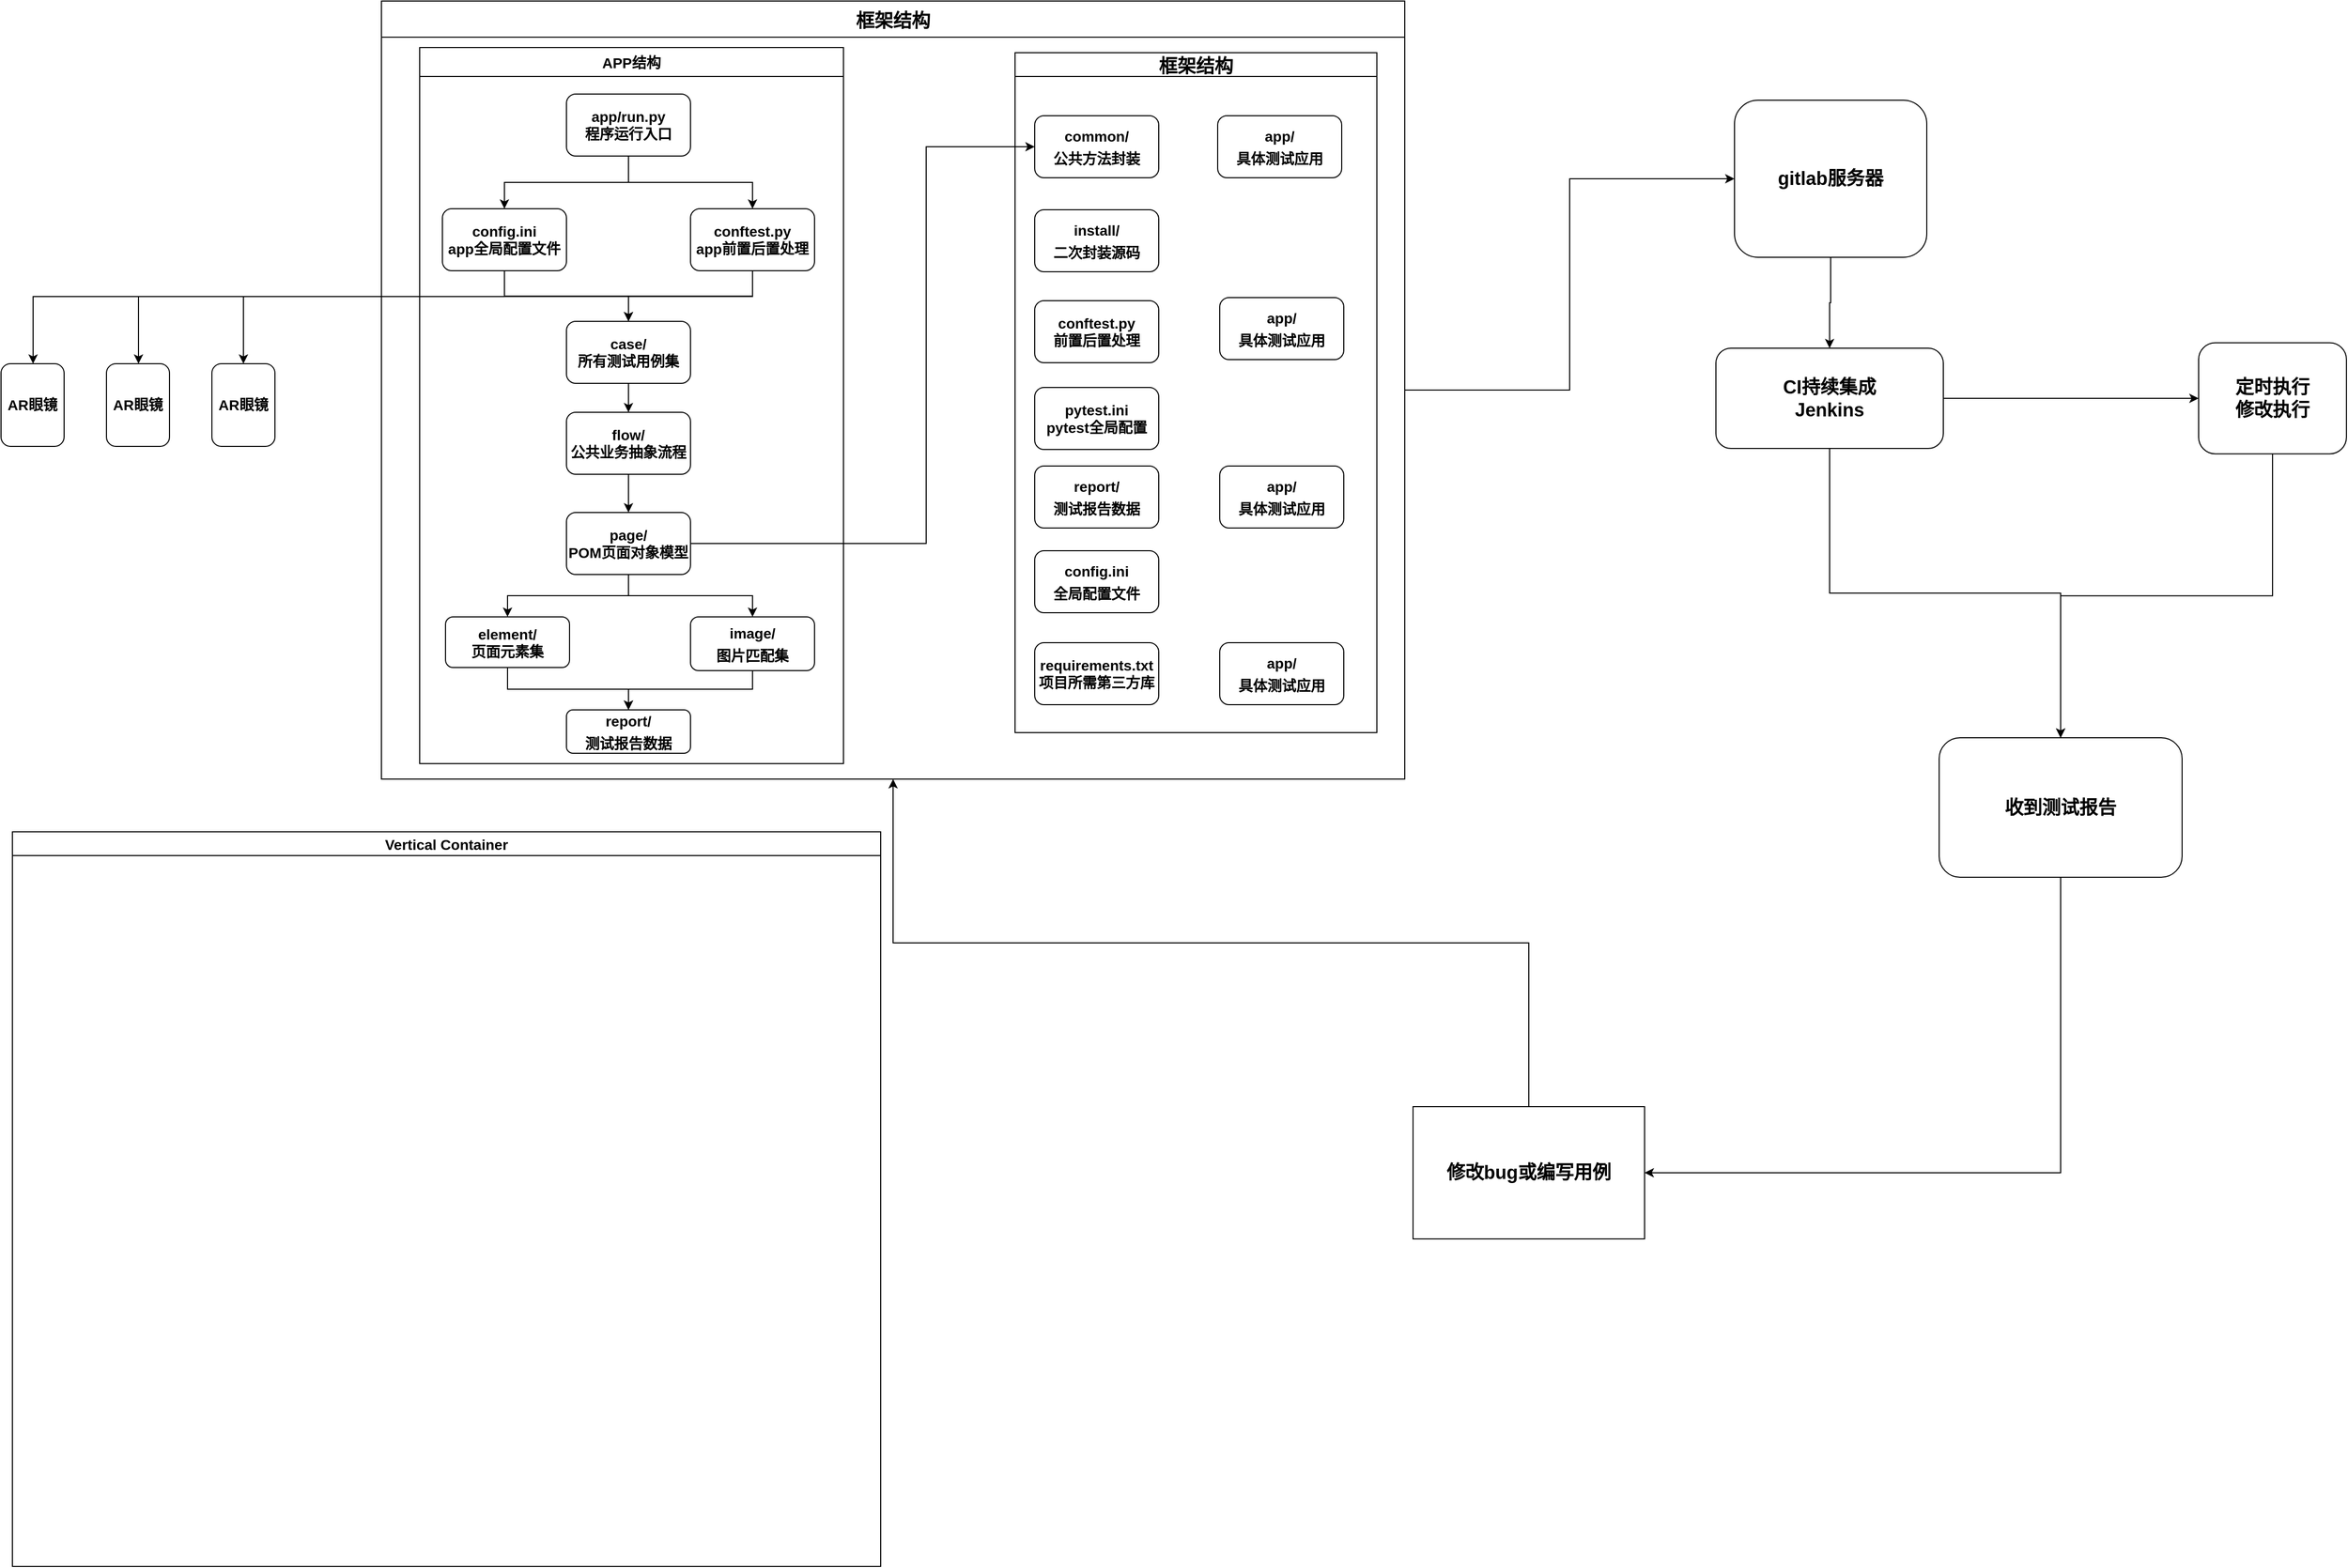 <mxfile version="17.4.6" type="github">
  <diagram id="C5RBs43oDa-KdzZeNtuy" name="Page-1">
    <mxGraphModel dx="3693" dy="1769" grid="0" gridSize="10" guides="1" tooltips="1" connect="1" arrows="1" fold="1" page="1" pageScale="1" pageWidth="1169" pageHeight="1654" math="0" shadow="0">
      <root>
        <mxCell id="WIyWlLk6GJQsqaUBKTNV-0" />
        <mxCell id="WIyWlLk6GJQsqaUBKTNV-1" parent="WIyWlLk6GJQsqaUBKTNV-0" />
        <mxCell id="KldV-UdYdAW6FQme_F-Q-122" style="edgeStyle=orthogonalEdgeStyle;rounded=0;orthogonalLoop=1;jettySize=auto;html=1;exitX=1;exitY=0.5;exitDx=0;exitDy=0;entryX=0;entryY=0.5;entryDx=0;entryDy=0;fontSize=18;" parent="WIyWlLk6GJQsqaUBKTNV-1" source="KldV-UdYdAW6FQme_F-Q-83" target="KldV-UdYdAW6FQme_F-Q-121" edge="1">
          <mxGeometry relative="1" as="geometry" />
        </mxCell>
        <mxCell id="KldV-UdYdAW6FQme_F-Q-83" value="框架结构" style="swimlane;fontSize=18;startSize=35;" parent="WIyWlLk6GJQsqaUBKTNV-1" vertex="1">
          <mxGeometry x="419" y="35" width="990" height="753" as="geometry">
            <mxRectangle x="172" y="885" width="146" height="23" as="alternateBounds" />
          </mxGeometry>
        </mxCell>
        <mxCell id="KldV-UdYdAW6FQme_F-Q-85" value="框架结构" style="swimlane;fontSize=18;" parent="KldV-UdYdAW6FQme_F-Q-83" vertex="1">
          <mxGeometry x="613" y="50" width="350" height="658" as="geometry">
            <mxRectangle x="840" y="181" width="99" height="26" as="alternateBounds" />
          </mxGeometry>
        </mxCell>
        <mxCell id="KldV-UdYdAW6FQme_F-Q-86" value="&lt;font style=&quot;font-size: 14px&quot;&gt;&lt;b&gt;common/&lt;br&gt;公共方法封装&lt;/b&gt;&lt;/font&gt;" style="rounded=1;whiteSpace=wrap;html=1;fontSize=18;" parent="KldV-UdYdAW6FQme_F-Q-85" vertex="1">
          <mxGeometry x="19" y="61" width="120" height="60" as="geometry" />
        </mxCell>
        <mxCell id="KldV-UdYdAW6FQme_F-Q-87" value="&lt;b&gt;&lt;font style=&quot;font-size: 14px&quot;&gt;install/&lt;br&gt;二次封装源码&lt;/font&gt;&lt;/b&gt;" style="rounded=1;whiteSpace=wrap;html=1;fontSize=18;" parent="KldV-UdYdAW6FQme_F-Q-85" vertex="1">
          <mxGeometry x="19" y="152" width="120" height="60" as="geometry" />
        </mxCell>
        <mxCell id="KldV-UdYdAW6FQme_F-Q-88" value="&lt;b&gt;&lt;font style=&quot;font-size: 14px&quot;&gt;report/&lt;br&gt;测试报告数据&lt;/font&gt;&lt;/b&gt;" style="rounded=1;whiteSpace=wrap;html=1;fontSize=18;" parent="KldV-UdYdAW6FQme_F-Q-85" vertex="1">
          <mxGeometry x="19" y="400" width="120" height="60" as="geometry" />
        </mxCell>
        <mxCell id="KldV-UdYdAW6FQme_F-Q-89" value="&lt;font style=&quot;font-size: 14px&quot;&gt;&lt;b&gt;app/&lt;br&gt;具体测试应用&lt;/b&gt;&lt;/font&gt;" style="rounded=1;whiteSpace=wrap;html=1;fontSize=18;" parent="KldV-UdYdAW6FQme_F-Q-85" vertex="1">
          <mxGeometry x="198" y="237" width="120" height="60" as="geometry" />
        </mxCell>
        <mxCell id="KldV-UdYdAW6FQme_F-Q-90" value="&lt;font style=&quot;font-size: 14px&quot;&gt;&lt;b&gt;config.ini&lt;br&gt;全局配置文件&lt;/b&gt;&lt;/font&gt;" style="rounded=1;whiteSpace=wrap;html=1;fontSize=18;" parent="KldV-UdYdAW6FQme_F-Q-85" vertex="1">
          <mxGeometry x="19" y="482" width="120" height="60" as="geometry" />
        </mxCell>
        <mxCell id="KldV-UdYdAW6FQme_F-Q-91" value="&lt;b&gt;&lt;font style=&quot;font-size: 14px&quot;&gt;conftest.py&lt;br&gt;前置后置处理&lt;/font&gt;&lt;/b&gt;" style="whiteSpace=wrap;html=1;rounded=1;" parent="KldV-UdYdAW6FQme_F-Q-85" vertex="1">
          <mxGeometry x="19" y="240" width="120" height="60" as="geometry" />
        </mxCell>
        <mxCell id="KldV-UdYdAW6FQme_F-Q-92" value="&lt;b&gt;&lt;font style=&quot;font-size: 14px&quot;&gt;pytest.ini&lt;br&gt;pytest全局配置&lt;/font&gt;&lt;/b&gt;" style="whiteSpace=wrap;html=1;rounded=1;" parent="KldV-UdYdAW6FQme_F-Q-85" vertex="1">
          <mxGeometry x="19" y="324" width="120" height="60" as="geometry" />
        </mxCell>
        <mxCell id="KldV-UdYdAW6FQme_F-Q-93" value="&lt;b&gt;&lt;font style=&quot;font-size: 14px&quot;&gt;requirements.txt&lt;br&gt;项目所需第三方库&lt;/font&gt;&lt;/b&gt;" style="whiteSpace=wrap;html=1;rounded=1;" parent="KldV-UdYdAW6FQme_F-Q-85" vertex="1">
          <mxGeometry x="19" y="571" width="120" height="60" as="geometry" />
        </mxCell>
        <mxCell id="KldV-UdYdAW6FQme_F-Q-94" value="&lt;font style=&quot;font-size: 14px&quot;&gt;&lt;b&gt;app/&lt;br&gt;具体测试应用&lt;/b&gt;&lt;/font&gt;" style="rounded=1;whiteSpace=wrap;html=1;fontSize=18;" parent="KldV-UdYdAW6FQme_F-Q-85" vertex="1">
          <mxGeometry x="196" y="61" width="120" height="60" as="geometry" />
        </mxCell>
        <mxCell id="KldV-UdYdAW6FQme_F-Q-95" value="&lt;font style=&quot;font-size: 14px&quot;&gt;&lt;b&gt;app/&lt;br&gt;具体测试应用&lt;/b&gt;&lt;/font&gt;" style="rounded=1;whiteSpace=wrap;html=1;fontSize=18;" parent="KldV-UdYdAW6FQme_F-Q-85" vertex="1">
          <mxGeometry x="198" y="571" width="120" height="60" as="geometry" />
        </mxCell>
        <mxCell id="KldV-UdYdAW6FQme_F-Q-96" value="&lt;font style=&quot;font-size: 14px&quot;&gt;&lt;b&gt;app/&lt;br&gt;具体测试应用&lt;/b&gt;&lt;/font&gt;" style="rounded=1;whiteSpace=wrap;html=1;fontSize=18;" parent="KldV-UdYdAW6FQme_F-Q-85" vertex="1">
          <mxGeometry x="198" y="400" width="120" height="60" as="geometry" />
        </mxCell>
        <mxCell id="KldV-UdYdAW6FQme_F-Q-97" value="APP结构" style="swimlane;fontSize=14;startSize=28;" parent="KldV-UdYdAW6FQme_F-Q-83" vertex="1">
          <mxGeometry x="37" y="45" width="410" height="693" as="geometry">
            <mxRectangle x="356" y="832" width="146" height="23" as="alternateBounds" />
          </mxGeometry>
        </mxCell>
        <mxCell id="KldV-UdYdAW6FQme_F-Q-98" value="&lt;font style=&quot;font-size: 14px&quot;&gt;&lt;b&gt;app/run.py&lt;br&gt;程序运行入口&lt;/b&gt;&lt;/font&gt;" style="rounded=1;whiteSpace=wrap;html=1;" parent="KldV-UdYdAW6FQme_F-Q-97" vertex="1">
          <mxGeometry x="142" y="45" width="120" height="60" as="geometry" />
        </mxCell>
        <mxCell id="KldV-UdYdAW6FQme_F-Q-99" value="" style="edgeStyle=orthogonalEdgeStyle;rounded=0;orthogonalLoop=1;jettySize=auto;html=1;fontSize=14;" parent="KldV-UdYdAW6FQme_F-Q-97" source="KldV-UdYdAW6FQme_F-Q-100" target="KldV-UdYdAW6FQme_F-Q-111" edge="1">
          <mxGeometry relative="1" as="geometry" />
        </mxCell>
        <mxCell id="KldV-UdYdAW6FQme_F-Q-100" value="&lt;font style=&quot;font-size: 14px&quot;&gt;&lt;b&gt;case/&lt;br&gt;所有测试用例集&lt;/b&gt;&lt;/font&gt;" style="whiteSpace=wrap;html=1;rounded=1;" parent="KldV-UdYdAW6FQme_F-Q-97" vertex="1">
          <mxGeometry x="142" y="265" width="120" height="60" as="geometry" />
        </mxCell>
        <mxCell id="KldV-UdYdAW6FQme_F-Q-101" style="edgeStyle=orthogonalEdgeStyle;rounded=0;orthogonalLoop=1;jettySize=auto;html=1;exitX=0.5;exitY=1;exitDx=0;exitDy=0;entryX=0.5;entryY=0;entryDx=0;entryDy=0;fontSize=14;" parent="KldV-UdYdAW6FQme_F-Q-97" source="KldV-UdYdAW6FQme_F-Q-103" target="KldV-UdYdAW6FQme_F-Q-112" edge="1">
          <mxGeometry relative="1" as="geometry" />
        </mxCell>
        <mxCell id="KldV-UdYdAW6FQme_F-Q-102" style="edgeStyle=orthogonalEdgeStyle;rounded=0;orthogonalLoop=1;jettySize=auto;html=1;exitX=0.5;exitY=1;exitDx=0;exitDy=0;fontSize=14;" parent="KldV-UdYdAW6FQme_F-Q-97" source="KldV-UdYdAW6FQme_F-Q-103" target="KldV-UdYdAW6FQme_F-Q-113" edge="1">
          <mxGeometry relative="1" as="geometry" />
        </mxCell>
        <mxCell id="KldV-UdYdAW6FQme_F-Q-103" value="&lt;font style=&quot;font-size: 14px&quot;&gt;&lt;b&gt;page/&lt;br&gt;POM页面对象模型&lt;/b&gt;&lt;/font&gt;" style="whiteSpace=wrap;html=1;rounded=1;" parent="KldV-UdYdAW6FQme_F-Q-97" vertex="1">
          <mxGeometry x="142" y="450" width="120" height="60" as="geometry" />
        </mxCell>
        <mxCell id="KldV-UdYdAW6FQme_F-Q-104" style="edgeStyle=orthogonalEdgeStyle;rounded=0;orthogonalLoop=1;jettySize=auto;html=1;exitX=0.5;exitY=1;exitDx=0;exitDy=0;fontSize=18;" parent="KldV-UdYdAW6FQme_F-Q-97" source="KldV-UdYdAW6FQme_F-Q-105" target="KldV-UdYdAW6FQme_F-Q-100" edge="1">
          <mxGeometry relative="1" as="geometry" />
        </mxCell>
        <mxCell id="KldV-UdYdAW6FQme_F-Q-105" value="&lt;font style=&quot;font-size: 14px&quot;&gt;&lt;b&gt;config.ini&lt;br&gt;app全局配置文件&lt;/b&gt;&lt;/font&gt;" style="whiteSpace=wrap;html=1;rounded=1;" parent="KldV-UdYdAW6FQme_F-Q-97" vertex="1">
          <mxGeometry x="22" y="156" width="120" height="60" as="geometry" />
        </mxCell>
        <mxCell id="KldV-UdYdAW6FQme_F-Q-106" value="" style="edgeStyle=orthogonalEdgeStyle;rounded=0;orthogonalLoop=1;jettySize=auto;html=1;fontSize=18;" parent="KldV-UdYdAW6FQme_F-Q-97" source="KldV-UdYdAW6FQme_F-Q-98" target="KldV-UdYdAW6FQme_F-Q-105" edge="1">
          <mxGeometry relative="1" as="geometry" />
        </mxCell>
        <mxCell id="KldV-UdYdAW6FQme_F-Q-107" style="edgeStyle=orthogonalEdgeStyle;rounded=0;orthogonalLoop=1;jettySize=auto;html=1;exitX=0.5;exitY=1;exitDx=0;exitDy=0;fontSize=18;" parent="KldV-UdYdAW6FQme_F-Q-97" source="KldV-UdYdAW6FQme_F-Q-108" target="KldV-UdYdAW6FQme_F-Q-100" edge="1">
          <mxGeometry relative="1" as="geometry" />
        </mxCell>
        <mxCell id="KldV-UdYdAW6FQme_F-Q-108" value="&lt;font style=&quot;font-size: 14px&quot;&gt;&lt;b&gt;conftest.py&lt;br&gt;app前置后置处理&lt;/b&gt;&lt;/font&gt;" style="whiteSpace=wrap;html=1;rounded=1;" parent="KldV-UdYdAW6FQme_F-Q-97" vertex="1">
          <mxGeometry x="262" y="156" width="120" height="60" as="geometry" />
        </mxCell>
        <mxCell id="KldV-UdYdAW6FQme_F-Q-109" style="edgeStyle=orthogonalEdgeStyle;rounded=0;orthogonalLoop=1;jettySize=auto;html=1;exitX=0.5;exitY=1;exitDx=0;exitDy=0;fontSize=18;" parent="KldV-UdYdAW6FQme_F-Q-97" source="KldV-UdYdAW6FQme_F-Q-98" target="KldV-UdYdAW6FQme_F-Q-108" edge="1">
          <mxGeometry relative="1" as="geometry" />
        </mxCell>
        <mxCell id="KldV-UdYdAW6FQme_F-Q-110" value="" style="edgeStyle=orthogonalEdgeStyle;rounded=0;orthogonalLoop=1;jettySize=auto;html=1;fontSize=14;" parent="KldV-UdYdAW6FQme_F-Q-97" source="KldV-UdYdAW6FQme_F-Q-111" target="KldV-UdYdAW6FQme_F-Q-103" edge="1">
          <mxGeometry relative="1" as="geometry" />
        </mxCell>
        <mxCell id="KldV-UdYdAW6FQme_F-Q-111" value="&lt;font style=&quot;font-size: 14px&quot;&gt;&lt;b&gt;flow/&lt;br&gt;公共业务抽象流程&lt;/b&gt;&lt;/font&gt;" style="whiteSpace=wrap;html=1;rounded=1;" parent="KldV-UdYdAW6FQme_F-Q-97" vertex="1">
          <mxGeometry x="142" y="353" width="120" height="60" as="geometry" />
        </mxCell>
        <mxCell id="VRRvfAbfFZYEZ9n-gOxl-17" style="edgeStyle=orthogonalEdgeStyle;rounded=0;orthogonalLoop=1;jettySize=auto;html=1;exitX=0.5;exitY=1;exitDx=0;exitDy=0;fontSize=14;" edge="1" parent="KldV-UdYdAW6FQme_F-Q-97" source="KldV-UdYdAW6FQme_F-Q-112" target="VRRvfAbfFZYEZ9n-gOxl-13">
          <mxGeometry relative="1" as="geometry">
            <Array as="points">
              <mxPoint x="85" y="621" />
              <mxPoint x="202" y="621" />
            </Array>
          </mxGeometry>
        </mxCell>
        <mxCell id="KldV-UdYdAW6FQme_F-Q-112" value="&lt;font style=&quot;font-size: 14px&quot;&gt;&lt;b&gt;element/&lt;br&gt;页面元素集&lt;/b&gt;&lt;/font&gt;" style="whiteSpace=wrap;html=1;rounded=1;" parent="KldV-UdYdAW6FQme_F-Q-97" vertex="1">
          <mxGeometry x="25" y="551" width="120" height="49" as="geometry" />
        </mxCell>
        <mxCell id="VRRvfAbfFZYEZ9n-gOxl-15" style="edgeStyle=orthogonalEdgeStyle;rounded=0;orthogonalLoop=1;jettySize=auto;html=1;exitX=0.5;exitY=1;exitDx=0;exitDy=0;fontSize=14;" edge="1" parent="KldV-UdYdAW6FQme_F-Q-97" source="KldV-UdYdAW6FQme_F-Q-113" target="VRRvfAbfFZYEZ9n-gOxl-13">
          <mxGeometry relative="1" as="geometry">
            <Array as="points">
              <mxPoint x="322" y="621" />
              <mxPoint x="202" y="621" />
            </Array>
          </mxGeometry>
        </mxCell>
        <mxCell id="KldV-UdYdAW6FQme_F-Q-113" value="&lt;font style=&quot;font-size: 14px&quot;&gt;&lt;b&gt;image/&lt;br&gt;图片匹配集&lt;/b&gt;&lt;/font&gt;" style="rounded=1;whiteSpace=wrap;html=1;fontSize=18;" parent="KldV-UdYdAW6FQme_F-Q-97" vertex="1">
          <mxGeometry x="262" y="551" width="120" height="52" as="geometry" />
        </mxCell>
        <mxCell id="VRRvfAbfFZYEZ9n-gOxl-13" value="&lt;b&gt;&lt;font style=&quot;font-size: 14px&quot;&gt;report/&lt;br&gt;测试报告数据&lt;/font&gt;&lt;/b&gt;" style="rounded=1;whiteSpace=wrap;html=1;fontSize=18;" vertex="1" parent="KldV-UdYdAW6FQme_F-Q-97">
          <mxGeometry x="142" y="641" width="120" height="42" as="geometry" />
        </mxCell>
        <mxCell id="KldV-UdYdAW6FQme_F-Q-114" value="" style="endArrow=classic;html=1;rounded=0;fontSize=14;exitX=1;exitY=0.5;exitDx=0;exitDy=0;entryX=0;entryY=0.5;entryDx=0;entryDy=0;" parent="KldV-UdYdAW6FQme_F-Q-83" source="KldV-UdYdAW6FQme_F-Q-103" target="KldV-UdYdAW6FQme_F-Q-86" edge="1">
          <mxGeometry width="50" height="50" relative="1" as="geometry">
            <mxPoint x="574" y="917" as="sourcePoint" />
            <mxPoint x="561" y="59" as="targetPoint" />
            <Array as="points">
              <mxPoint x="527" y="525" />
              <mxPoint x="527" y="141" />
            </Array>
          </mxGeometry>
        </mxCell>
        <mxCell id="KldV-UdYdAW6FQme_F-Q-118" style="edgeStyle=orthogonalEdgeStyle;rounded=0;orthogonalLoop=1;jettySize=auto;html=1;exitX=0.5;exitY=0;exitDx=0;exitDy=0;entryX=0.5;entryY=1;entryDx=0;entryDy=0;fontSize=18;" parent="WIyWlLk6GJQsqaUBKTNV-1" source="KldV-UdYdAW6FQme_F-Q-117" target="KldV-UdYdAW6FQme_F-Q-83" edge="1">
          <mxGeometry relative="1" as="geometry" />
        </mxCell>
        <mxCell id="KldV-UdYdAW6FQme_F-Q-117" value="&lt;font style=&quot;font-size: 18px&quot;&gt;&lt;b&gt;修改bug或编写用例&lt;/b&gt;&lt;/font&gt;" style="rounded=0;whiteSpace=wrap;html=1;fontSize=18;" parent="WIyWlLk6GJQsqaUBKTNV-1" vertex="1">
          <mxGeometry x="1417" y="1105" width="224" height="128" as="geometry" />
        </mxCell>
        <mxCell id="VRRvfAbfFZYEZ9n-gOxl-0" style="edgeStyle=orthogonalEdgeStyle;rounded=0;orthogonalLoop=1;jettySize=auto;html=1;exitX=0.5;exitY=1;exitDx=0;exitDy=0;entryX=1;entryY=0.5;entryDx=0;entryDy=0;" edge="1" parent="WIyWlLk6GJQsqaUBKTNV-1" source="KldV-UdYdAW6FQme_F-Q-119" target="KldV-UdYdAW6FQme_F-Q-117">
          <mxGeometry relative="1" as="geometry" />
        </mxCell>
        <mxCell id="KldV-UdYdAW6FQme_F-Q-119" value="&lt;b&gt;收到测试&lt;font style=&quot;font-size: 18px&quot;&gt;报告&lt;/font&gt;&lt;/b&gt;" style="rounded=1;whiteSpace=wrap;html=1;fontSize=18;" parent="WIyWlLk6GJQsqaUBKTNV-1" vertex="1">
          <mxGeometry x="1926" y="748" width="235" height="135" as="geometry" />
        </mxCell>
        <mxCell id="KldV-UdYdAW6FQme_F-Q-124" value="" style="edgeStyle=orthogonalEdgeStyle;rounded=0;orthogonalLoop=1;jettySize=auto;html=1;fontSize=18;" parent="WIyWlLk6GJQsqaUBKTNV-1" source="KldV-UdYdAW6FQme_F-Q-121" target="KldV-UdYdAW6FQme_F-Q-123" edge="1">
          <mxGeometry relative="1" as="geometry" />
        </mxCell>
        <mxCell id="KldV-UdYdAW6FQme_F-Q-121" value="&lt;font style=&quot;font-size: 18px&quot;&gt;&lt;b&gt;gitlab服务器&lt;/b&gt;&lt;/font&gt;" style="rounded=1;whiteSpace=wrap;html=1;fontSize=18;" parent="WIyWlLk6GJQsqaUBKTNV-1" vertex="1">
          <mxGeometry x="1728" y="131" width="186" height="152" as="geometry" />
        </mxCell>
        <mxCell id="KldV-UdYdAW6FQme_F-Q-126" value="" style="edgeStyle=orthogonalEdgeStyle;rounded=0;orthogonalLoop=1;jettySize=auto;html=1;fontSize=18;" parent="WIyWlLk6GJQsqaUBKTNV-1" source="KldV-UdYdAW6FQme_F-Q-123" target="KldV-UdYdAW6FQme_F-Q-125" edge="1">
          <mxGeometry relative="1" as="geometry" />
        </mxCell>
        <mxCell id="KldV-UdYdAW6FQme_F-Q-127" style="edgeStyle=orthogonalEdgeStyle;rounded=0;orthogonalLoop=1;jettySize=auto;html=1;exitX=0.5;exitY=1;exitDx=0;exitDy=0;fontSize=18;" parent="WIyWlLk6GJQsqaUBKTNV-1" source="KldV-UdYdAW6FQme_F-Q-123" target="KldV-UdYdAW6FQme_F-Q-119" edge="1">
          <mxGeometry relative="1" as="geometry" />
        </mxCell>
        <mxCell id="KldV-UdYdAW6FQme_F-Q-123" value="&lt;font style=&quot;font-size: 18px&quot;&gt;&lt;b&gt;CI持续集成&lt;br&gt;Jenkins&lt;/b&gt;&lt;/font&gt;" style="whiteSpace=wrap;html=1;fontSize=18;rounded=1;" parent="WIyWlLk6GJQsqaUBKTNV-1" vertex="1">
          <mxGeometry x="1710" y="371" width="220" height="97" as="geometry" />
        </mxCell>
        <mxCell id="KldV-UdYdAW6FQme_F-Q-130" style="edgeStyle=orthogonalEdgeStyle;rounded=0;orthogonalLoop=1;jettySize=auto;html=1;exitX=0.5;exitY=1;exitDx=0;exitDy=0;entryX=0.5;entryY=0;entryDx=0;entryDy=0;fontSize=18;" parent="WIyWlLk6GJQsqaUBKTNV-1" source="KldV-UdYdAW6FQme_F-Q-125" target="KldV-UdYdAW6FQme_F-Q-119" edge="1">
          <mxGeometry relative="1" as="geometry" />
        </mxCell>
        <mxCell id="KldV-UdYdAW6FQme_F-Q-125" value="&lt;b&gt;定时执行&lt;br&gt;修改执行&lt;/b&gt;" style="whiteSpace=wrap;html=1;fontSize=18;rounded=1;" parent="WIyWlLk6GJQsqaUBKTNV-1" vertex="1">
          <mxGeometry x="2177" y="365.75" width="143" height="107.5" as="geometry" />
        </mxCell>
        <mxCell id="VRRvfAbfFZYEZ9n-gOxl-1" style="edgeStyle=orthogonalEdgeStyle;rounded=0;orthogonalLoop=1;jettySize=auto;html=1;exitX=0.5;exitY=1;exitDx=0;exitDy=0;" edge="1" parent="WIyWlLk6GJQsqaUBKTNV-1" source="KldV-UdYdAW6FQme_F-Q-108" target="VRRvfAbfFZYEZ9n-gOxl-2">
          <mxGeometry relative="1" as="geometry">
            <mxPoint x="190" y="346" as="targetPoint" />
            <Array as="points">
              <mxPoint x="778" y="321" />
              <mxPoint x="82" y="321" />
            </Array>
          </mxGeometry>
        </mxCell>
        <mxCell id="VRRvfAbfFZYEZ9n-gOxl-2" value="&lt;font style=&quot;font-size: 14px&quot;&gt;&lt;b&gt;AR眼镜&lt;/b&gt;&lt;/font&gt;" style="rounded=1;whiteSpace=wrap;html=1;" vertex="1" parent="WIyWlLk6GJQsqaUBKTNV-1">
          <mxGeometry x="51" y="386" width="61" height="80" as="geometry" />
        </mxCell>
        <mxCell id="VRRvfAbfFZYEZ9n-gOxl-8" value="&lt;b style=&quot;font-size: 14px&quot;&gt;AR眼镜&lt;/b&gt;" style="rounded=1;whiteSpace=wrap;html=1;" vertex="1" parent="WIyWlLk6GJQsqaUBKTNV-1">
          <mxGeometry x="255" y="386" width="61" height="80" as="geometry" />
        </mxCell>
        <mxCell id="VRRvfAbfFZYEZ9n-gOxl-9" value="&lt;b style=&quot;font-size: 14px&quot;&gt;AR眼镜&lt;/b&gt;" style="rounded=1;whiteSpace=wrap;html=1;" vertex="1" parent="WIyWlLk6GJQsqaUBKTNV-1">
          <mxGeometry x="153" y="386" width="61" height="80" as="geometry" />
        </mxCell>
        <mxCell id="VRRvfAbfFZYEZ9n-gOxl-10" style="edgeStyle=orthogonalEdgeStyle;rounded=0;orthogonalLoop=1;jettySize=auto;html=1;exitX=0.5;exitY=1;exitDx=0;exitDy=0;entryX=0.5;entryY=0;entryDx=0;entryDy=0;" edge="1" parent="WIyWlLk6GJQsqaUBKTNV-1" source="KldV-UdYdAW6FQme_F-Q-108" target="VRRvfAbfFZYEZ9n-gOxl-8">
          <mxGeometry relative="1" as="geometry">
            <Array as="points">
              <mxPoint x="778" y="321" />
              <mxPoint x="286" y="321" />
            </Array>
          </mxGeometry>
        </mxCell>
        <mxCell id="VRRvfAbfFZYEZ9n-gOxl-11" style="edgeStyle=orthogonalEdgeStyle;rounded=0;orthogonalLoop=1;jettySize=auto;html=1;exitX=0.5;exitY=1;exitDx=0;exitDy=0;entryX=0.5;entryY=0;entryDx=0;entryDy=0;" edge="1" parent="WIyWlLk6GJQsqaUBKTNV-1" source="KldV-UdYdAW6FQme_F-Q-108" target="VRRvfAbfFZYEZ9n-gOxl-9">
          <mxGeometry relative="1" as="geometry">
            <Array as="points">
              <mxPoint x="778" y="321" />
              <mxPoint x="184" y="321" />
              <mxPoint x="184" y="386" />
            </Array>
          </mxGeometry>
        </mxCell>
        <mxCell id="VRRvfAbfFZYEZ9n-gOxl-18" value="Vertical Container" style="swimlane;fontSize=14;" vertex="1" parent="WIyWlLk6GJQsqaUBKTNV-1">
          <mxGeometry x="62" y="839" width="840" height="711" as="geometry" />
        </mxCell>
      </root>
    </mxGraphModel>
  </diagram>
</mxfile>
